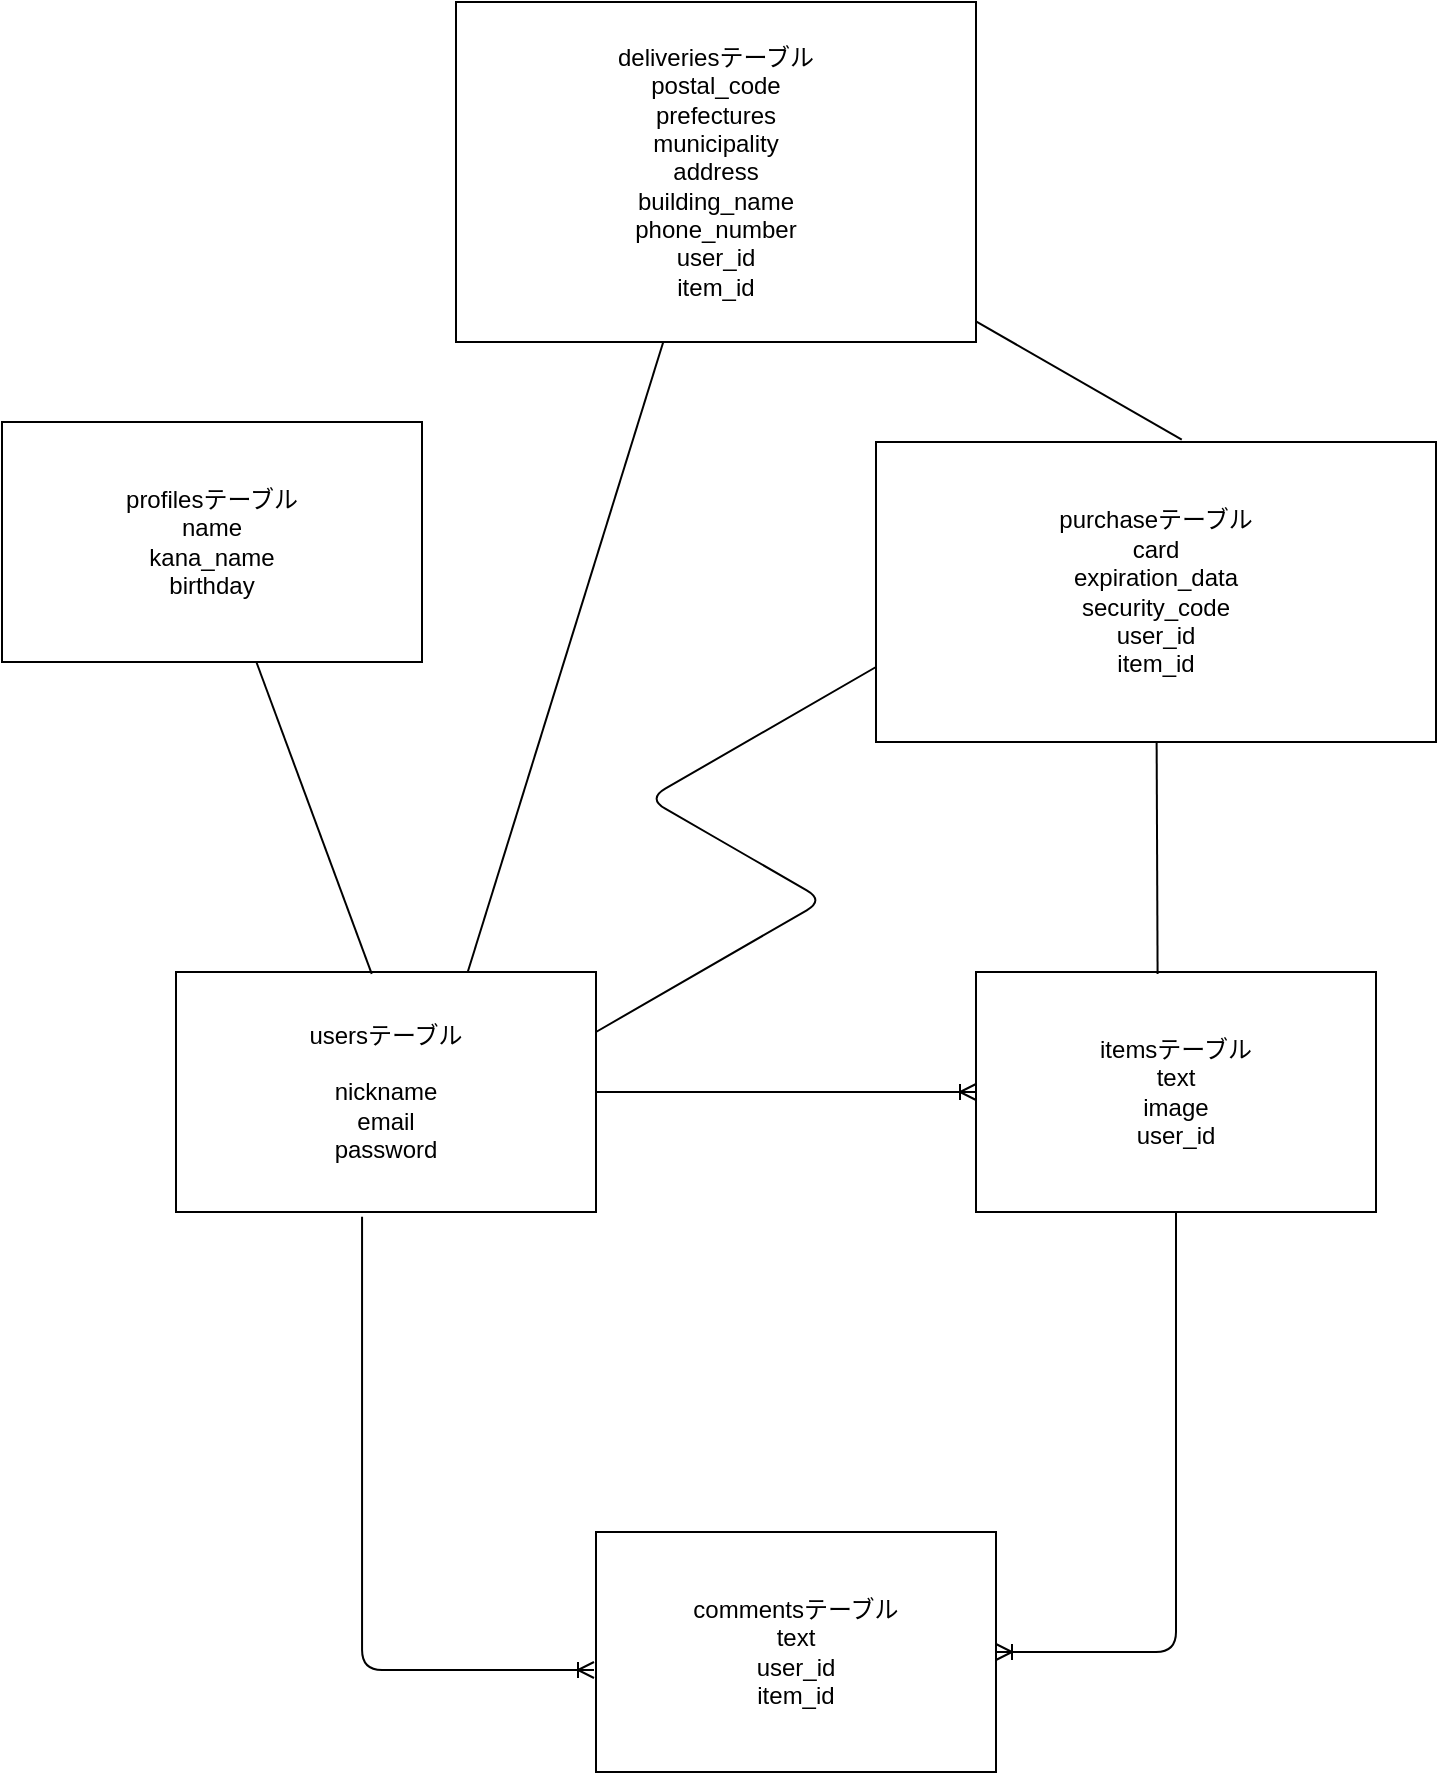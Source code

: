 <mxfile version="13.6.5">
    <diagram id="vnmta6ak9FAdjglWnhLb" name="ページ1">
        <mxGraphModel dx="2276" dy="1123" grid="1" gridSize="10" guides="1" tooltips="1" connect="1" arrows="1" fold="1" page="1" pageScale="1" pageWidth="827" pageHeight="1169" math="0" shadow="0">
            <root>
                <mxCell id="0"/>
                <mxCell id="1" parent="0"/>
                <mxCell id="51" style="edgeStyle=none;rounded=0;orthogonalLoop=1;jettySize=auto;html=1;exitX=1;exitY=0.5;exitDx=0;exitDy=0;entryX=0;entryY=0.5;entryDx=0;entryDy=0;endArrow=ERoneToMany;endFill=0;strokeWidth=1;" edge="1" parent="1" source="2" target="3">
                    <mxGeometry relative="1" as="geometry"/>
                </mxCell>
                <mxCell id="2" value="usersテーブル&lt;br&gt;&lt;br&gt;nickname&lt;br&gt;email&lt;br&gt;password&lt;br&gt;" style="whiteSpace=wrap;html=1;" vertex="1" parent="1">
                    <mxGeometry x="-740" y="615" width="210" height="120" as="geometry"/>
                </mxCell>
                <mxCell id="3" value="itemsテーブル&lt;br&gt;text&lt;br&gt;image&lt;br&gt;user_id" style="whiteSpace=wrap;html=1;" vertex="1" parent="1">
                    <mxGeometry x="-340" y="615" width="200" height="120" as="geometry"/>
                </mxCell>
                <mxCell id="29" value="commentsテーブル&lt;br&gt;text&lt;br&gt;user_id&lt;br&gt;item_id" style="whiteSpace=wrap;html=1;" vertex="1" parent="1">
                    <mxGeometry x="-530" y="895" width="200" height="120" as="geometry"/>
                </mxCell>
                <mxCell id="52" value="" style="edgeStyle=segmentEdgeStyle;endArrow=ERoneToMany;html=1;strokeWidth=1;exitX=0.5;exitY=1;exitDx=0;exitDy=0;entryX=1;entryY=0.5;entryDx=0;entryDy=0;endFill=0;" edge="1" parent="1" source="3" target="29">
                    <mxGeometry width="50" height="50" relative="1" as="geometry">
                        <mxPoint x="-300" y="815" as="sourcePoint"/>
                        <mxPoint x="-250" y="1005" as="targetPoint"/>
                        <Array as="points">
                            <mxPoint x="-240" y="955"/>
                            <mxPoint x="-330" y="955"/>
                        </Array>
                    </mxGeometry>
                </mxCell>
                <mxCell id="53" value="" style="edgeStyle=elbowEdgeStyle;elbow=vertical;endArrow=ERoneToMany;html=1;strokeWidth=1;entryX=-0.005;entryY=0.578;entryDx=0;entryDy=0;entryPerimeter=0;exitX=0.443;exitY=1.02;exitDx=0;exitDy=0;exitPerimeter=0;endFill=0;" edge="1" parent="1" source="2" target="29">
                    <mxGeometry width="50" height="50" relative="1" as="geometry">
                        <mxPoint x="-570" y="945" as="sourcePoint"/>
                        <mxPoint x="-520" y="895" as="targetPoint"/>
                        <Array as="points">
                            <mxPoint x="-590" y="964"/>
                        </Array>
                    </mxGeometry>
                </mxCell>
                <mxCell id="57" style="edgeStyle=none;rounded=0;orthogonalLoop=1;jettySize=auto;html=1;entryX=0.454;entryY=0.008;entryDx=0;entryDy=0;entryPerimeter=0;endArrow=none;endFill=0;strokeWidth=1;" edge="1" parent="1" source="54" target="3">
                    <mxGeometry relative="1" as="geometry"/>
                </mxCell>
                <mxCell id="54" value="purchaseテーブル&lt;br&gt;card&lt;br&gt;expiration_data&lt;br&gt;security_code&lt;br&gt;user_id&lt;br&gt;item_id" style="rounded=0;whiteSpace=wrap;html=1;" vertex="1" parent="1">
                    <mxGeometry x="-390" y="350" width="280" height="150" as="geometry"/>
                </mxCell>
                <mxCell id="60" style="edgeStyle=none;rounded=0;orthogonalLoop=1;jettySize=auto;html=1;entryX=0.466;entryY=0.008;entryDx=0;entryDy=0;entryPerimeter=0;endArrow=none;endFill=0;strokeWidth=1;" edge="1" parent="1" source="55" target="2">
                    <mxGeometry relative="1" as="geometry"/>
                </mxCell>
                <mxCell id="55" value="profilesテーブル&lt;br&gt;name&lt;br&gt;kana_name&lt;br&gt;birthday" style="rounded=0;whiteSpace=wrap;html=1;" vertex="1" parent="1">
                    <mxGeometry x="-827" y="340" width="210" height="120" as="geometry"/>
                </mxCell>
                <mxCell id="64" value="" style="edgeStyle=isometricEdgeStyle;endArrow=none;html=1;strokeWidth=1;exitX=1;exitY=0.25;exitDx=0;exitDy=0;entryX=0;entryY=0.75;entryDx=0;entryDy=0;" edge="1" parent="1" source="2" target="54">
                    <mxGeometry width="50" height="100" relative="1" as="geometry">
                        <mxPoint x="-510" y="640" as="sourcePoint"/>
                        <mxPoint x="-460" y="540" as="targetPoint"/>
                    </mxGeometry>
                </mxCell>
                <mxCell id="68" style="edgeStyle=none;rounded=0;orthogonalLoop=1;jettySize=auto;html=1;entryX=0.546;entryY=-0.008;entryDx=0;entryDy=0;entryPerimeter=0;endArrow=none;endFill=0;strokeWidth=1;" edge="1" parent="1" source="65" target="54">
                    <mxGeometry relative="1" as="geometry"/>
                </mxCell>
                <mxCell id="69" style="edgeStyle=none;rounded=0;orthogonalLoop=1;jettySize=auto;html=1;entryX=0.695;entryY=-0.002;entryDx=0;entryDy=0;entryPerimeter=0;endArrow=none;endFill=0;strokeWidth=1;" edge="1" parent="1" source="65" target="2">
                    <mxGeometry relative="1" as="geometry"/>
                </mxCell>
                <mxCell id="65" value="&lt;span&gt;deliveriesテーブル&lt;br&gt;postal_code&lt;/span&gt;&lt;br&gt;&lt;span&gt;prefectures&lt;/span&gt;&lt;br&gt;&lt;span&gt;municipality&lt;/span&gt;&lt;br&gt;&lt;span&gt;address&lt;/span&gt;&lt;br&gt;&lt;span&gt;building_name&lt;/span&gt;&lt;br&gt;&lt;span&gt;phone_number&lt;br&gt;user_id&lt;br&gt;item_id&lt;br&gt;&lt;/span&gt;" style="rounded=0;whiteSpace=wrap;html=1;" vertex="1" parent="1">
                    <mxGeometry x="-600" y="130" width="260" height="170" as="geometry"/>
                </mxCell>
            </root>
        </mxGraphModel>
    </diagram>
</mxfile>